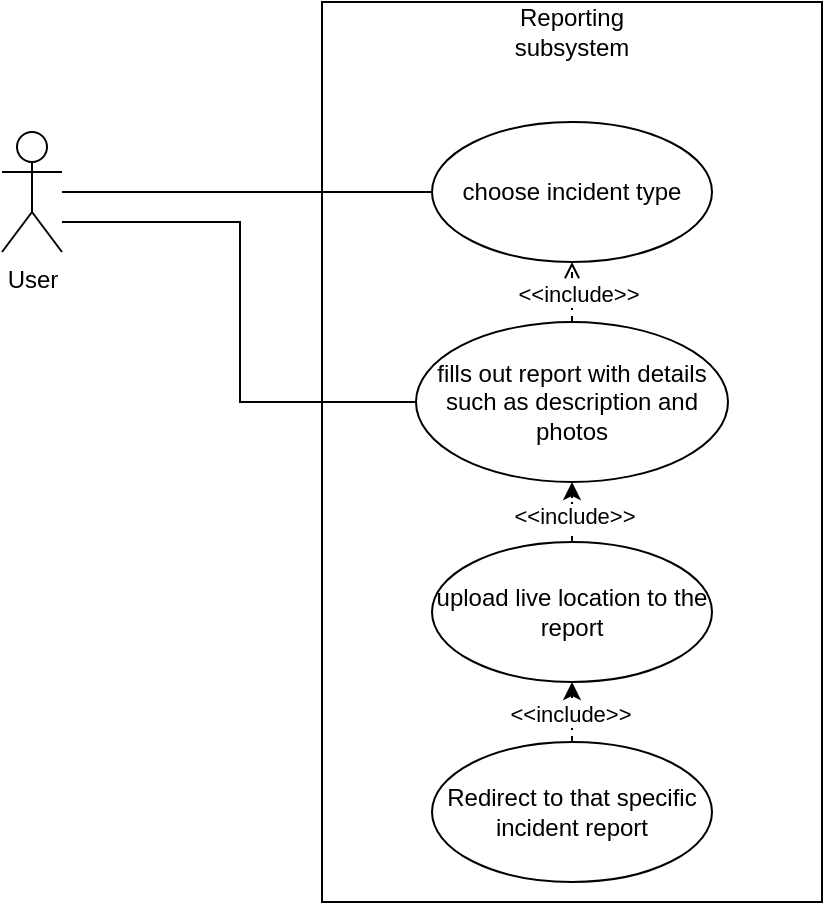 <mxfile version="26.1.1">
  <diagram name="Page-1" id="vcaNRCK39FcBLp1qmmRz">
    <mxGraphModel dx="1050" dy="558" grid="1" gridSize="10" guides="1" tooltips="1" connect="1" arrows="1" fold="1" page="1" pageScale="1" pageWidth="827" pageHeight="1169" math="0" shadow="0">
      <root>
        <mxCell id="0" />
        <mxCell id="1" parent="0" />
        <mxCell id="sEr-CS446hN8R4enNYc5-24" value="" style="rounded=0;whiteSpace=wrap;html=1;" vertex="1" parent="1">
          <mxGeometry x="230" y="10" width="250" height="450" as="geometry" />
        </mxCell>
        <mxCell id="sEr-CS446hN8R4enNYc5-2" value="Reporting subsystem" style="text;html=1;align=center;verticalAlign=middle;whiteSpace=wrap;rounded=0;" vertex="1" parent="1">
          <mxGeometry x="325" y="10" width="60" height="30" as="geometry" />
        </mxCell>
        <mxCell id="sEr-CS446hN8R4enNYc5-26" style="edgeStyle=orthogonalEdgeStyle;rounded=0;orthogonalLoop=1;jettySize=auto;html=1;entryX=0;entryY=0.5;entryDx=0;entryDy=0;endArrow=none;startFill=0;" edge="1" parent="1" source="sEr-CS446hN8R4enNYc5-3" target="sEr-CS446hN8R4enNYc5-25">
          <mxGeometry relative="1" as="geometry" />
        </mxCell>
        <mxCell id="sEr-CS446hN8R4enNYc5-28" style="edgeStyle=orthogonalEdgeStyle;rounded=0;orthogonalLoop=1;jettySize=auto;html=1;entryX=0;entryY=0.5;entryDx=0;entryDy=0;endArrow=none;startFill=0;" edge="1" parent="1" source="sEr-CS446hN8R4enNYc5-3" target="sEr-CS446hN8R4enNYc5-10">
          <mxGeometry relative="1" as="geometry">
            <Array as="points">
              <mxPoint x="189" y="120" />
              <mxPoint x="189" y="210" />
            </Array>
          </mxGeometry>
        </mxCell>
        <mxCell id="sEr-CS446hN8R4enNYc5-3" value="&lt;div&gt;User&lt;/div&gt;&lt;div&gt;&lt;br&gt;&lt;/div&gt;" style="shape=umlActor;verticalLabelPosition=bottom;verticalAlign=top;html=1;outlineConnect=0;" vertex="1" parent="1">
          <mxGeometry x="70" y="75" width="30" height="60" as="geometry" />
        </mxCell>
        <mxCell id="sEr-CS446hN8R4enNYc5-11" value="" style="edgeStyle=orthogonalEdgeStyle;rounded=0;orthogonalLoop=1;jettySize=auto;html=1;dashed=1;endArrow=open;endFill=0;entryX=0.5;entryY=1;entryDx=0;entryDy=0;" edge="1" parent="1" source="sEr-CS446hN8R4enNYc5-10" target="sEr-CS446hN8R4enNYc5-25">
          <mxGeometry relative="1" as="geometry">
            <mxPoint x="414" y="150" as="targetPoint" />
          </mxGeometry>
        </mxCell>
        <mxCell id="sEr-CS446hN8R4enNYc5-13" value="&amp;lt;&amp;lt;include&amp;gt;&amp;gt;" style="edgeLabel;html=1;align=center;verticalAlign=middle;resizable=0;points=[];" vertex="1" connectable="0" parent="sEr-CS446hN8R4enNYc5-11">
          <mxGeometry x="0.36" y="-3" relative="1" as="geometry">
            <mxPoint as="offset" />
          </mxGeometry>
        </mxCell>
        <mxCell id="sEr-CS446hN8R4enNYc5-10" value="&lt;div&gt;fills out report with details such as description and photos&lt;/div&gt;" style="ellipse;whiteSpace=wrap;html=1;" vertex="1" parent="1">
          <mxGeometry x="277" y="170" width="156" height="80" as="geometry" />
        </mxCell>
        <mxCell id="sEr-CS446hN8R4enNYc5-17" value="" style="edgeStyle=orthogonalEdgeStyle;rounded=0;orthogonalLoop=1;jettySize=auto;html=1;dashed=1;" edge="1" parent="1" source="sEr-CS446hN8R4enNYc5-16" target="sEr-CS446hN8R4enNYc5-10">
          <mxGeometry relative="1" as="geometry" />
        </mxCell>
        <mxCell id="sEr-CS446hN8R4enNYc5-18" value="&amp;lt;&amp;lt;include&amp;gt;&amp;gt;" style="edgeLabel;html=1;align=center;verticalAlign=middle;resizable=0;points=[];" vertex="1" connectable="0" parent="sEr-CS446hN8R4enNYc5-17">
          <mxGeometry x="0.32" y="-1" relative="1" as="geometry">
            <mxPoint as="offset" />
          </mxGeometry>
        </mxCell>
        <mxCell id="sEr-CS446hN8R4enNYc5-16" value="upload live location to the report" style="ellipse;whiteSpace=wrap;html=1;" vertex="1" parent="1">
          <mxGeometry x="285" y="280" width="140" height="70" as="geometry" />
        </mxCell>
        <mxCell id="sEr-CS446hN8R4enNYc5-21" value="" style="edgeStyle=orthogonalEdgeStyle;rounded=0;orthogonalLoop=1;jettySize=auto;html=1;dashed=1;" edge="1" parent="1" source="sEr-CS446hN8R4enNYc5-19" target="sEr-CS446hN8R4enNYc5-16">
          <mxGeometry relative="1" as="geometry" />
        </mxCell>
        <mxCell id="sEr-CS446hN8R4enNYc5-22" value="&amp;lt;&amp;lt;include&amp;gt;&amp;gt;" style="edgeLabel;html=1;align=center;verticalAlign=middle;resizable=0;points=[];" vertex="1" connectable="0" parent="sEr-CS446hN8R4enNYc5-21">
          <mxGeometry x="0.36" y="1" relative="1" as="geometry">
            <mxPoint as="offset" />
          </mxGeometry>
        </mxCell>
        <mxCell id="sEr-CS446hN8R4enNYc5-19" value="Redirect to that specific incident report" style="ellipse;whiteSpace=wrap;html=1;" vertex="1" parent="1">
          <mxGeometry x="285" y="380" width="140" height="70" as="geometry" />
        </mxCell>
        <mxCell id="sEr-CS446hN8R4enNYc5-25" value="&lt;div&gt;choose incident type&lt;/div&gt;" style="ellipse;whiteSpace=wrap;html=1;" vertex="1" parent="1">
          <mxGeometry x="285" y="70" width="140" height="70" as="geometry" />
        </mxCell>
      </root>
    </mxGraphModel>
  </diagram>
</mxfile>
